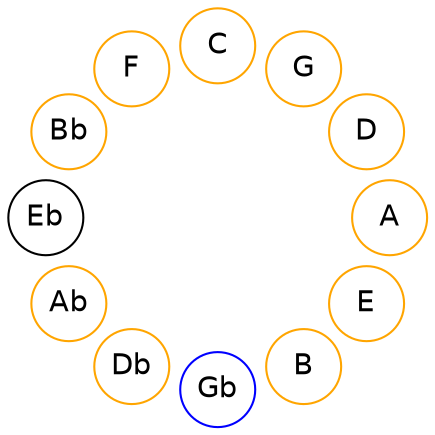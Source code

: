 
graph {

layout = circo;
mindist = .1

node [shape = circle, fontname = Helvetica, margin = 0]
edge [style=invis]

subgraph 1 {
	E -- B -- Gb -- Db -- Ab -- Eb -- Bb -- F -- C -- G -- D -- A -- E
}

E [color=orange];
B [color=orange];
Gb [color=blue];
Db [color=orange];
Ab [color=orange];
Bb [color=orange];
F [color=orange];
C [color=orange];
G [color=orange];
D [color=orange];
A [color=orange];
}
